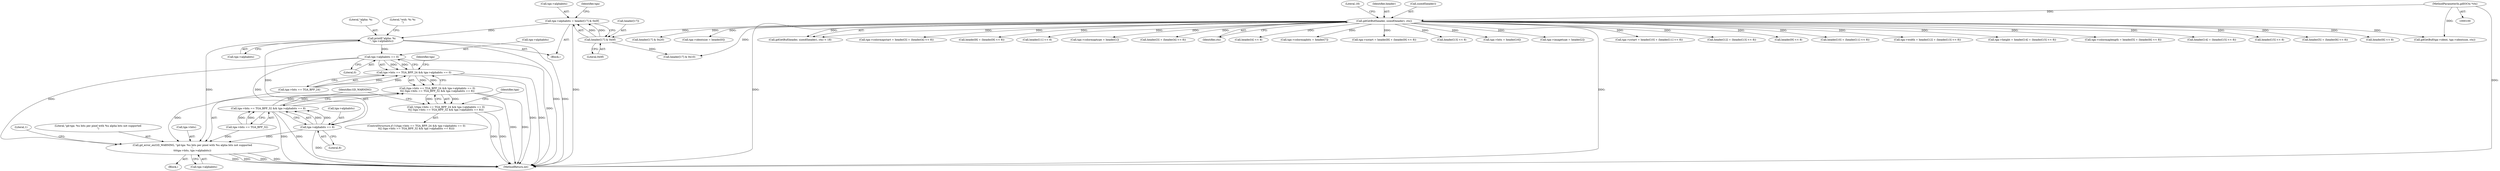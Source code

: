 digraph "0_libgd_10ef1dca63d62433fda13309b4a228782db823f7_0@pointer" {
"1000278" [label="(Call,printf(\"alpha: %i\n\", tga->alphabits))"];
"1000232" [label="(Call,tga->alphabits = header[17] & 0x0f)"];
"1000236" [label="(Call,header[17] & 0x0f)"];
"1000107" [label="(Call,gdGetBuf(header, sizeof(header), ctx))"];
"1000101" [label="(MethodParameterIn,gdIOCtx *ctx)"];
"1000300" [label="(Call,tga->alphabits == 0)"];
"1000294" [label="(Call,tga->bits == TGA_BPP_24 && tga->alphabits == 0)"];
"1000293" [label="(Call,(tga->bits == TGA_BPP_24 && tga->alphabits == 0)\n\t\t|| (tga->bits == TGA_BPP_32 && tga->alphabits == 8))"];
"1000292" [label="(Call,!((tga->bits == TGA_BPP_24 && tga->alphabits == 0)\n\t\t|| (tga->bits == TGA_BPP_32 && tga->alphabits == 8)))"];
"1000311" [label="(Call,tga->alphabits == 8)"];
"1000305" [label="(Call,tga->bits == TGA_BPP_32 && tga->alphabits == 8)"];
"1000317" [label="(Call,gd_error_ex(GD_WARNING, \"gd-tga: %u bits per pixel with %u alpha bits not supported\n\",\n\t\t\ttga->bits, tga->alphabits))"];
"1000300" [label="(Call,tga->alphabits == 0)"];
"1000106" [label="(Call,gdGetBuf(header, sizeof(header), ctx) < 18)"];
"1000140" [label="(Call,tga->colormapstart = header[3] + (header[4] << 8))"];
"1000177" [label="(Call,header[8] + (header[9] << 8))"];
"1000311" [label="(Call,tga->alphabits == 8)"];
"1000301" [label="(Call,tga->alphabits)"];
"1000243" [label="(Identifier,tga)"];
"1000292" [label="(Call,!((tga->bits == TGA_BPP_24 && tga->alphabits == 0)\n\t\t|| (tga->bits == TGA_BPP_32 && tga->alphabits == 8)))"];
"1000112" [label="(Literal,18)"];
"1000316" [label="(Block,)"];
"1000328" [label="(Literal,1)"];
"1000232" [label="(Call,tga->alphabits = header[17] & 0x0f)"];
"1000323" [label="(Call,tga->alphabits)"];
"1000280" [label="(Call,tga->alphabits)"];
"1000237" [label="(Call,header[17])"];
"1000194" [label="(Call,header[11] << 8)"];
"1000284" [label="(Literal,\"wxh: %i %i\n\")"];
"1000126" [label="(Call,tga->colormaptype = header[1])"];
"1000101" [label="(MethodParameterIn,gdIOCtx *ctx)"];
"1000144" [label="(Call,header[3] + (header[4] << 8))"];
"1000111" [label="(Identifier,ctx)"];
"1000148" [label="(Call,header[4] << 8)"];
"1000233" [label="(Call,tga->alphabits)"];
"1000166" [label="(Call,tga->colormapbits = header[7])"];
"1000293" [label="(Call,(tga->bits == TGA_BPP_24 && tga->alphabits == 0)\n\t\t|| (tga->bits == TGA_BPP_32 && tga->alphabits == 8))"];
"1000173" [label="(Call,tga->xstart = header[8] + (header[9] << 8))"];
"1000207" [label="(Call,header[13] << 8)"];
"1000107" [label="(Call,gdGetBuf(header, sizeof(header), ctx))"];
"1000108" [label="(Identifier,header)"];
"1000279" [label="(Literal,\"alpha: %i\n\")"];
"1000225" [label="(Call,tga->bits = header[16])"];
"1000133" [label="(Call,tga->imagetype = header[2])"];
"1000364" [label="(Call,gdGetBuf(tga->ident, tga->identsize, ctx))"];
"1000294" [label="(Call,tga->bits == TGA_BPP_24 && tga->alphabits == 0)"];
"1000103" [label="(Block,)"];
"1000186" [label="(Call,tga->ystart = header[10] + (header[11] << 8))"];
"1000109" [label="(Call,sizeof(header))"];
"1000203" [label="(Call,header[12] + (header[13] << 8))"];
"1000181" [label="(Call,header[9] << 8)"];
"1000315" [label="(Literal,8)"];
"1000331" [label="(Identifier,tga)"];
"1000306" [label="(Call,tga->bits == TGA_BPP_32)"];
"1000278" [label="(Call,printf(\"alpha: %i\n\", tga->alphabits))"];
"1000374" [label="(MethodReturn,int)"];
"1000190" [label="(Call,header[10] + (header[11] << 8))"];
"1000199" [label="(Call,tga->width = header[12] + (header[13] << 8))"];
"1000318" [label="(Identifier,GD_WARNING)"];
"1000236" [label="(Call,header[17] & 0x0f)"];
"1000246" [label="(Call,header[17] & 0x10)"];
"1000212" [label="(Call,tga->height = header[14] + (header[15] << 8))"];
"1000240" [label="(Literal,0x0f)"];
"1000153" [label="(Call,tga->colormaplength = header[5] + (header[6] << 8))"];
"1000304" [label="(Literal,0)"];
"1000312" [label="(Call,tga->alphabits)"];
"1000295" [label="(Call,tga->bits == TGA_BPP_24)"];
"1000308" [label="(Identifier,tga)"];
"1000216" [label="(Call,header[14] + (header[15] << 8))"];
"1000220" [label="(Call,header[15] << 8)"];
"1000305" [label="(Call,tga->bits == TGA_BPP_32 && tga->alphabits == 8)"];
"1000157" [label="(Call,header[5] + (header[6] << 8))"];
"1000161" [label="(Call,header[6] << 8)"];
"1000291" [label="(ControlStructure,if (!((tga->bits == TGA_BPP_24 && tga->alphabits == 0)\n\t\t|| (tga->bits == TGA_BPP_32 && tga->alphabits == 8))))"];
"1000317" [label="(Call,gd_error_ex(GD_WARNING, \"gd-tga: %u bits per pixel with %u alpha bits not supported\n\",\n\t\t\ttga->bits, tga->alphabits))"];
"1000258" [label="(Call,header[17] & 0x20)"];
"1000320" [label="(Call,tga->bits)"];
"1000319" [label="(Literal,\"gd-tga: %u bits per pixel with %u alpha bits not supported\n\")"];
"1000119" [label="(Call,tga->identsize = header[0])"];
"1000278" -> "1000103"  [label="AST: "];
"1000278" -> "1000280"  [label="CFG: "];
"1000279" -> "1000278"  [label="AST: "];
"1000280" -> "1000278"  [label="AST: "];
"1000284" -> "1000278"  [label="CFG: "];
"1000278" -> "1000374"  [label="DDG: "];
"1000278" -> "1000374"  [label="DDG: "];
"1000232" -> "1000278"  [label="DDG: "];
"1000278" -> "1000300"  [label="DDG: "];
"1000278" -> "1000311"  [label="DDG: "];
"1000278" -> "1000317"  [label="DDG: "];
"1000232" -> "1000103"  [label="AST: "];
"1000232" -> "1000236"  [label="CFG: "];
"1000233" -> "1000232"  [label="AST: "];
"1000236" -> "1000232"  [label="AST: "];
"1000243" -> "1000232"  [label="CFG: "];
"1000232" -> "1000374"  [label="DDG: "];
"1000236" -> "1000232"  [label="DDG: "];
"1000236" -> "1000232"  [label="DDG: "];
"1000236" -> "1000240"  [label="CFG: "];
"1000237" -> "1000236"  [label="AST: "];
"1000240" -> "1000236"  [label="AST: "];
"1000107" -> "1000236"  [label="DDG: "];
"1000236" -> "1000246"  [label="DDG: "];
"1000107" -> "1000106"  [label="AST: "];
"1000107" -> "1000111"  [label="CFG: "];
"1000108" -> "1000107"  [label="AST: "];
"1000109" -> "1000107"  [label="AST: "];
"1000111" -> "1000107"  [label="AST: "];
"1000112" -> "1000107"  [label="CFG: "];
"1000107" -> "1000374"  [label="DDG: "];
"1000107" -> "1000374"  [label="DDG: "];
"1000107" -> "1000106"  [label="DDG: "];
"1000107" -> "1000106"  [label="DDG: "];
"1000101" -> "1000107"  [label="DDG: "];
"1000107" -> "1000119"  [label="DDG: "];
"1000107" -> "1000126"  [label="DDG: "];
"1000107" -> "1000133"  [label="DDG: "];
"1000107" -> "1000140"  [label="DDG: "];
"1000107" -> "1000144"  [label="DDG: "];
"1000107" -> "1000148"  [label="DDG: "];
"1000107" -> "1000153"  [label="DDG: "];
"1000107" -> "1000157"  [label="DDG: "];
"1000107" -> "1000161"  [label="DDG: "];
"1000107" -> "1000166"  [label="DDG: "];
"1000107" -> "1000173"  [label="DDG: "];
"1000107" -> "1000177"  [label="DDG: "];
"1000107" -> "1000181"  [label="DDG: "];
"1000107" -> "1000186"  [label="DDG: "];
"1000107" -> "1000190"  [label="DDG: "];
"1000107" -> "1000194"  [label="DDG: "];
"1000107" -> "1000199"  [label="DDG: "];
"1000107" -> "1000203"  [label="DDG: "];
"1000107" -> "1000207"  [label="DDG: "];
"1000107" -> "1000212"  [label="DDG: "];
"1000107" -> "1000216"  [label="DDG: "];
"1000107" -> "1000220"  [label="DDG: "];
"1000107" -> "1000225"  [label="DDG: "];
"1000107" -> "1000246"  [label="DDG: "];
"1000107" -> "1000258"  [label="DDG: "];
"1000107" -> "1000364"  [label="DDG: "];
"1000101" -> "1000100"  [label="AST: "];
"1000101" -> "1000374"  [label="DDG: "];
"1000101" -> "1000364"  [label="DDG: "];
"1000300" -> "1000294"  [label="AST: "];
"1000300" -> "1000304"  [label="CFG: "];
"1000301" -> "1000300"  [label="AST: "];
"1000304" -> "1000300"  [label="AST: "];
"1000294" -> "1000300"  [label="CFG: "];
"1000300" -> "1000374"  [label="DDG: "];
"1000300" -> "1000294"  [label="DDG: "];
"1000300" -> "1000294"  [label="DDG: "];
"1000300" -> "1000311"  [label="DDG: "];
"1000300" -> "1000317"  [label="DDG: "];
"1000294" -> "1000293"  [label="AST: "];
"1000294" -> "1000295"  [label="CFG: "];
"1000295" -> "1000294"  [label="AST: "];
"1000308" -> "1000294"  [label="CFG: "];
"1000293" -> "1000294"  [label="CFG: "];
"1000294" -> "1000374"  [label="DDG: "];
"1000294" -> "1000374"  [label="DDG: "];
"1000294" -> "1000293"  [label="DDG: "];
"1000294" -> "1000293"  [label="DDG: "];
"1000295" -> "1000294"  [label="DDG: "];
"1000295" -> "1000294"  [label="DDG: "];
"1000293" -> "1000292"  [label="AST: "];
"1000293" -> "1000305"  [label="CFG: "];
"1000305" -> "1000293"  [label="AST: "];
"1000292" -> "1000293"  [label="CFG: "];
"1000293" -> "1000374"  [label="DDG: "];
"1000293" -> "1000374"  [label="DDG: "];
"1000293" -> "1000292"  [label="DDG: "];
"1000293" -> "1000292"  [label="DDG: "];
"1000305" -> "1000293"  [label="DDG: "];
"1000305" -> "1000293"  [label="DDG: "];
"1000292" -> "1000291"  [label="AST: "];
"1000318" -> "1000292"  [label="CFG: "];
"1000331" -> "1000292"  [label="CFG: "];
"1000292" -> "1000374"  [label="DDG: "];
"1000292" -> "1000374"  [label="DDG: "];
"1000311" -> "1000305"  [label="AST: "];
"1000311" -> "1000315"  [label="CFG: "];
"1000312" -> "1000311"  [label="AST: "];
"1000315" -> "1000311"  [label="AST: "];
"1000305" -> "1000311"  [label="CFG: "];
"1000311" -> "1000374"  [label="DDG: "];
"1000311" -> "1000305"  [label="DDG: "];
"1000311" -> "1000305"  [label="DDG: "];
"1000311" -> "1000317"  [label="DDG: "];
"1000305" -> "1000306"  [label="CFG: "];
"1000306" -> "1000305"  [label="AST: "];
"1000305" -> "1000374"  [label="DDG: "];
"1000305" -> "1000374"  [label="DDG: "];
"1000306" -> "1000305"  [label="DDG: "];
"1000306" -> "1000305"  [label="DDG: "];
"1000317" -> "1000316"  [label="AST: "];
"1000317" -> "1000323"  [label="CFG: "];
"1000318" -> "1000317"  [label="AST: "];
"1000319" -> "1000317"  [label="AST: "];
"1000320" -> "1000317"  [label="AST: "];
"1000323" -> "1000317"  [label="AST: "];
"1000328" -> "1000317"  [label="CFG: "];
"1000317" -> "1000374"  [label="DDG: "];
"1000317" -> "1000374"  [label="DDG: "];
"1000317" -> "1000374"  [label="DDG: "];
"1000317" -> "1000374"  [label="DDG: "];
"1000295" -> "1000317"  [label="DDG: "];
"1000306" -> "1000317"  [label="DDG: "];
}
